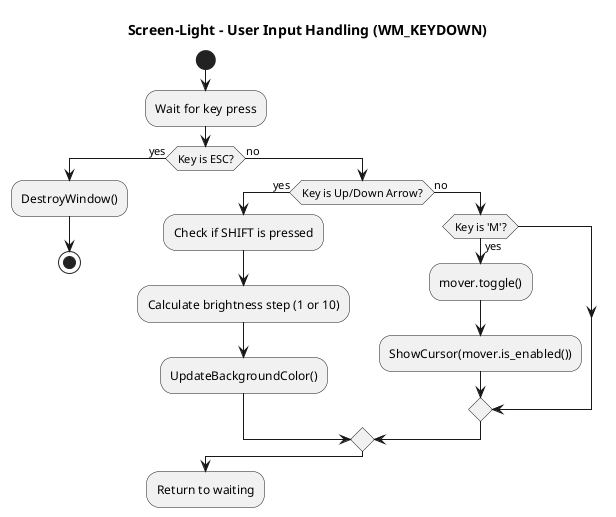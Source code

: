 @startuml
title Screen-Light - User Input Handling (WM_KEYDOWN)

start
:Wait for key press;

if (Key is ESC?) then (yes)
  :DestroyWindow();
  stop
else (no)
  if (Key is Up/Down Arrow?) then (yes)
    :Check if SHIFT is pressed;
    :Calculate brightness step (1 or 10);
    :UpdateBackgroundColor();
  else (no)
    if (Key is 'M'?) then (yes)
      :mover.toggle();
      :ShowCursor(mover.is_enabled());
    endif
  endif
endif

:Return to waiting;

@enduml